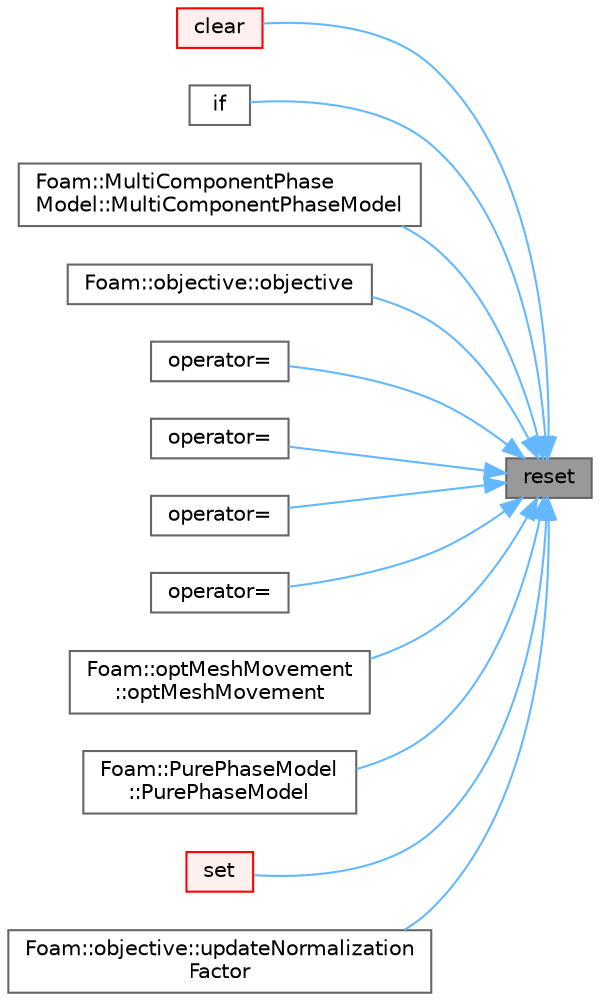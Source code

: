 digraph "reset"
{
 // LATEX_PDF_SIZE
  bgcolor="transparent";
  edge [fontname=Helvetica,fontsize=10,labelfontname=Helvetica,labelfontsize=10];
  node [fontname=Helvetica,fontsize=10,shape=box,height=0.2,width=0.4];
  rankdir="RL";
  Node1 [id="Node000001",label="reset",height=0.2,width=0.4,color="gray40", fillcolor="grey60", style="filled", fontcolor="black",tooltip=" "];
  Node1 -> Node2 [id="edge1_Node000001_Node000002",dir="back",color="steelblue1",style="solid",tooltip=" "];
  Node2 [id="Node000002",label="clear",height=0.2,width=0.4,color="red", fillcolor="#FFF0F0", style="filled",URL="$classFoam_1_1autoPtr.html#a03bfacfaaba9195e4498375659f43531",tooltip=" "];
  Node1 -> Node4 [id="edge2_Node000001_Node000004",dir="back",color="steelblue1",style="solid",tooltip=" "];
  Node4 [id="Node000004",label="if",height=0.2,width=0.4,color="grey40", fillcolor="white", style="filled",URL="$createMesh_8H.html#a917129892156c96b9d8f340c78bbe8fe",tooltip=" "];
  Node1 -> Node5 [id="edge3_Node000001_Node000005",dir="back",color="steelblue1",style="solid",tooltip=" "];
  Node5 [id="Node000005",label="Foam::MultiComponentPhase\lModel::MultiComponentPhaseModel",height=0.2,width=0.4,color="grey40", fillcolor="white", style="filled",URL="$classFoam_1_1MultiComponentPhaseModel.html#a9f017fd09a5f4f34224a1a0fe255839b",tooltip=" "];
  Node1 -> Node6 [id="edge4_Node000001_Node000006",dir="back",color="steelblue1",style="solid",tooltip=" "];
  Node6 [id="Node000006",label="Foam::objective::objective",height=0.2,width=0.4,color="grey40", fillcolor="white", style="filled",URL="$classFoam_1_1objective.html#af8b236ca67795a6d21d3e0096bb9c45a",tooltip=" "];
  Node1 -> Node7 [id="edge5_Node000001_Node000007",dir="back",color="steelblue1",style="solid",tooltip=" "];
  Node7 [id="Node000007",label="operator=",height=0.2,width=0.4,color="grey40", fillcolor="white", style="filled",URL="$classFoam_1_1autoPtr.html#ae44e93f78f7378f3a18c6ab056705af4",tooltip=" "];
  Node1 -> Node8 [id="edge6_Node000001_Node000008",dir="back",color="steelblue1",style="solid",tooltip=" "];
  Node8 [id="Node000008",label="operator=",height=0.2,width=0.4,color="grey40", fillcolor="white", style="filled",URL="$classFoam_1_1autoPtr.html#a201e34f62b4d80f80df463afc0c0281d",tooltip=" "];
  Node1 -> Node9 [id="edge7_Node000001_Node000009",dir="back",color="steelblue1",style="solid",tooltip=" "];
  Node9 [id="Node000009",label="operator=",height=0.2,width=0.4,color="grey40", fillcolor="white", style="filled",URL="$classFoam_1_1autoPtr.html#a01822b50646d756e021637f5ddde60f7",tooltip=" "];
  Node1 -> Node10 [id="edge8_Node000001_Node000010",dir="back",color="steelblue1",style="solid",tooltip=" "];
  Node10 [id="Node000010",label="operator=",height=0.2,width=0.4,color="grey40", fillcolor="white", style="filled",URL="$classFoam_1_1autoPtr.html#a1e252539ba5a6454f9d7182fd70ccb50",tooltip=" "];
  Node1 -> Node11 [id="edge9_Node000001_Node000011",dir="back",color="steelblue1",style="solid",tooltip=" "];
  Node11 [id="Node000011",label="Foam::optMeshMovement\l::optMeshMovement",height=0.2,width=0.4,color="grey40", fillcolor="white", style="filled",URL="$classFoam_1_1optMeshMovement.html#aabfd77b8a4292021a8e48f9f6ba97746",tooltip=" "];
  Node1 -> Node12 [id="edge10_Node000001_Node000012",dir="back",color="steelblue1",style="solid",tooltip=" "];
  Node12 [id="Node000012",label="Foam::PurePhaseModel\l::PurePhaseModel",height=0.2,width=0.4,color="grey40", fillcolor="white", style="filled",URL="$classFoam_1_1PurePhaseModel.html#a2ee4535aafa1fb22bb6649af51e9a2d0",tooltip=" "];
  Node1 -> Node13 [id="edge11_Node000001_Node000013",dir="back",color="steelblue1",style="solid",tooltip=" "];
  Node13 [id="Node000013",label="set",height=0.2,width=0.4,color="red", fillcolor="#FFF0F0", style="filled",URL="$classFoam_1_1autoPtr.html#ad911b59a43a6839772285d7c012e68ff",tooltip=" "];
  Node1 -> Node15 [id="edge12_Node000001_Node000015",dir="back",color="steelblue1",style="solid",tooltip=" "];
  Node15 [id="Node000015",label="Foam::objective::updateNormalization\lFactor",height=0.2,width=0.4,color="grey40", fillcolor="white", style="filled",URL="$classFoam_1_1objective.html#acffc15a7f7f8f69f1f4a423e4cf83845",tooltip=" "];
}
